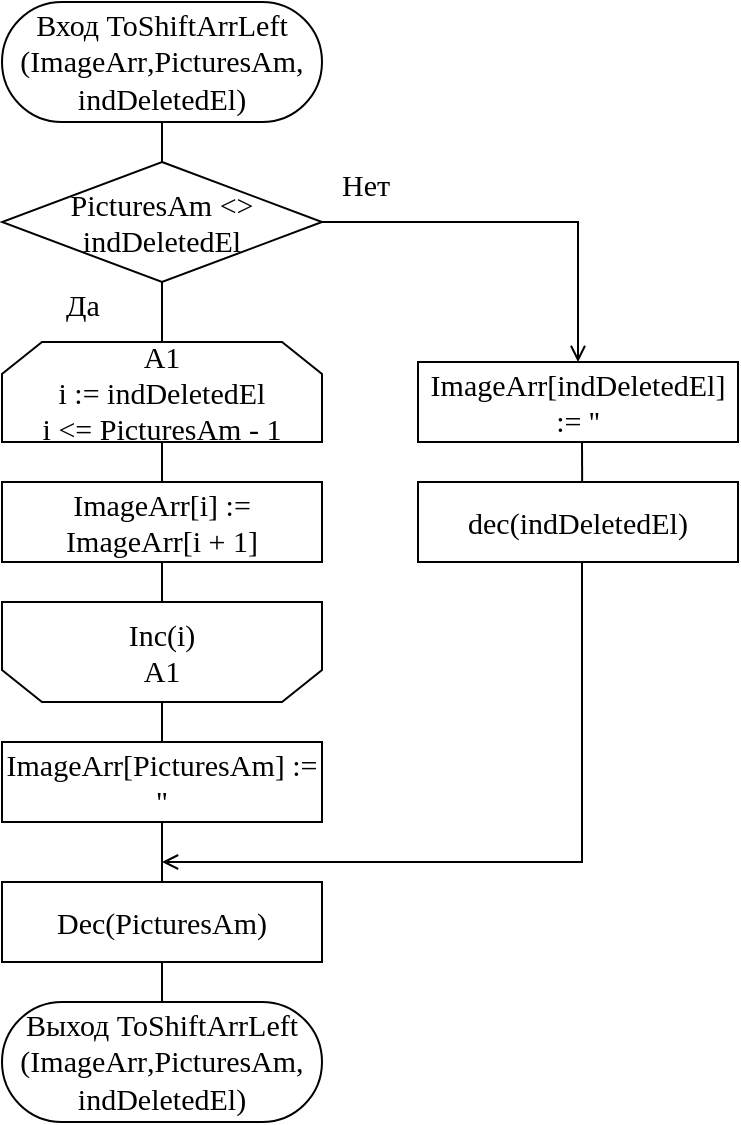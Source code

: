 <mxfile version="13.7.9" type="device"><diagram id="TdtZRTO1mB6R8ZcY0cUz" name="Страница 1"><mxGraphModel dx="621" dy="466" grid="1" gridSize="10" guides="1" tooltips="1" connect="1" arrows="1" fold="1" page="1" pageScale="1" pageWidth="827" pageHeight="1169" math="0" shadow="0"><root><mxCell id="0"/><mxCell id="1" parent="0"/><mxCell id="qY1tNpgRSPAJpAnOIBgI-1" value="Вход&amp;nbsp;&lt;span lang=&quot;EN-US&quot; style=&quot;font-size: 15px;&quot;&gt;ToShiftArrLeft&lt;br style=&quot;font-size: 15px;&quot;&gt;&lt;/span&gt;&lt;span style=&quot;font-size: 15px;&quot;&gt;(&lt;/span&gt;&lt;span lang=&quot;EN-US&quot; style=&quot;font-size: 15px;&quot;&gt;ImageArr&lt;/span&gt;&lt;span style=&quot;font-size: 15px;&quot;&gt;,&lt;/span&gt;&lt;span lang=&quot;EN-US&quot; style=&quot;font-size: 15px; line-height: 115%;&quot;&gt;PicturesAm,&lt;br style=&quot;font-size: 15px;&quot;&gt;indDeletedEl&lt;/span&gt;&lt;span style=&quot;font-size: 15px; line-height: 115%;&quot;&gt;)&lt;/span&gt;" style="rounded=1;whiteSpace=wrap;html=1;fontSize=15;arcSize=50;fontFamily=Times New Roman;" vertex="1" parent="1"><mxGeometry x="340" y="40" width="160" height="60" as="geometry"/></mxCell><mxCell id="qY1tNpgRSPAJpAnOIBgI-2" value="" style="endArrow=none;html=1;fontFamily=Times New Roman;fontSize=15;rounded=0;" edge="1" parent="1"><mxGeometry width="50" height="50" relative="1" as="geometry"><mxPoint x="420" y="120" as="sourcePoint"/><mxPoint x="420" y="100" as="targetPoint"/></mxGeometry></mxCell><mxCell id="qY1tNpgRSPAJpAnOIBgI-18" value="Выход&amp;nbsp;&lt;span lang=&quot;EN-US&quot; style=&quot;font-size: 15px;&quot;&gt;ToShiftArrLeft&lt;br style=&quot;font-size: 15px;&quot;&gt;&lt;/span&gt;&lt;span style=&quot;font-size: 15px;&quot;&gt;(&lt;/span&gt;&lt;span lang=&quot;EN-US&quot; style=&quot;font-size: 15px;&quot;&gt;ImageArr&lt;/span&gt;&lt;span style=&quot;font-size: 15px;&quot;&gt;,&lt;/span&gt;&lt;span lang=&quot;EN-US&quot; style=&quot;font-size: 15px; line-height: 115%;&quot;&gt;PicturesAm,&lt;br style=&quot;font-size: 15px;&quot;&gt;indDeletedEl&lt;/span&gt;&lt;span style=&quot;font-size: 15px; line-height: 115%;&quot;&gt;)&lt;/span&gt;" style="rounded=1;whiteSpace=wrap;html=1;fontSize=15;arcSize=50;fontFamily=Times New Roman;" vertex="1" parent="1"><mxGeometry x="340" y="540" width="160" height="60" as="geometry"/></mxCell><mxCell id="qY1tNpgRSPAJpAnOIBgI-20" value="PicturesAm &amp;lt;&amp;gt; indDeletedEl" style="rhombus;whiteSpace=wrap;html=1;fontSize=15;rounded=0;fontFamily=Times New Roman;" vertex="1" parent="1"><mxGeometry x="340" y="120" width="160" height="60" as="geometry"/></mxCell><mxCell id="qY1tNpgRSPAJpAnOIBgI-21" value="Да" style="text;html=1;resizable=0;points=[];autosize=1;align=left;verticalAlign=top;spacingTop=-4;fontFamily=Times New Roman;fontSize=15;" vertex="1" parent="1"><mxGeometry x="370" y="180" width="30" height="20" as="geometry"/></mxCell><mxCell id="qY1tNpgRSPAJpAnOIBgI-22" value="Нет" style="text;html=1;resizable=0;points=[];autosize=1;align=left;verticalAlign=top;spacingTop=-4;fontFamily=Times New Roman;fontSize=15;" vertex="1" parent="1"><mxGeometry x="508" y="120" width="40" height="20" as="geometry"/></mxCell><mxCell id="qY1tNpgRSPAJpAnOIBgI-23" value="ImageArr[i] := ImageArr[i + 1]" style="rounded=0;whiteSpace=wrap;html=1;fontSize=15;fontFamily=Times New Roman;" vertex="1" parent="1"><mxGeometry x="340" y="280" width="160" height="40" as="geometry"/></mxCell><mxCell id="qY1tNpgRSPAJpAnOIBgI-24" value="ImageArr[indDeletedEl] := ''" style="rounded=0;whiteSpace=wrap;html=1;fontSize=15;fontFamily=Times New Roman;" vertex="1" parent="1"><mxGeometry x="548" y="220" width="160" height="40" as="geometry"/></mxCell><mxCell id="qY1tNpgRSPAJpAnOIBgI-26" value="" style="endArrow=none;html=1;fontFamily=Times New Roman;fontSize=15;rounded=0;entryX=0.5;entryY=1;entryDx=0;entryDy=0;" edge="1" parent="1" target="qY1tNpgRSPAJpAnOIBgI-20"><mxGeometry width="50" height="50" relative="1" as="geometry"><mxPoint x="420" y="210" as="sourcePoint"/><mxPoint x="490" y="150" as="targetPoint"/></mxGeometry></mxCell><mxCell id="qY1tNpgRSPAJpAnOIBgI-27" value="" style="endArrow=open;html=1;fontSize=15;endFill=0;rounded=0;entryX=0.5;entryY=0;entryDx=0;entryDy=0;fontFamily=Times New Roman;" edge="1" parent="1" target="qY1tNpgRSPAJpAnOIBgI-24"><mxGeometry width="50" height="50" relative="1" as="geometry"><mxPoint x="500" y="150" as="sourcePoint"/><mxPoint x="580" y="120" as="targetPoint"/><Array as="points"><mxPoint x="628" y="150"/></Array></mxGeometry></mxCell><mxCell id="qY1tNpgRSPAJpAnOIBgI-28" value="dec(indDeletedEl)" style="rounded=0;whiteSpace=wrap;html=1;fontSize=15;fontFamily=Times New Roman;" vertex="1" parent="1"><mxGeometry x="548" y="280" width="160" height="40" as="geometry"/></mxCell><mxCell id="qY1tNpgRSPAJpAnOIBgI-30" value="" style="endArrow=none;html=1;fontFamily=Times New Roman;fontSize=15;rounded=0;exitX=0.513;exitY=0.003;exitDx=0;exitDy=0;exitPerimeter=0;" edge="1" parent="1" source="qY1tNpgRSPAJpAnOIBgI-28"><mxGeometry width="50" height="50" relative="1" as="geometry"><mxPoint x="560" y="330" as="sourcePoint"/><mxPoint x="630" y="260" as="targetPoint"/></mxGeometry></mxCell><mxCell id="qY1tNpgRSPAJpAnOIBgI-32" value="А1&lt;br style=&quot;font-size: 15px;&quot;&gt;i := indDeletedEl&lt;br style=&quot;font-size: 15px;&quot;&gt;i &amp;lt;=&amp;nbsp;PicturesAm - 1" style="shape=loopLimit;whiteSpace=wrap;html=1;fontSize=15;rounded=0;fontFamily=Times New Roman;" vertex="1" parent="1"><mxGeometry x="340" y="210" width="160" height="50" as="geometry"/></mxCell><mxCell id="qY1tNpgRSPAJpAnOIBgI-33" value="" style="endArrow=none;html=1;fontFamily=Times New Roman;fontSize=15;rounded=0;" edge="1" parent="1"><mxGeometry width="50" height="50" relative="1" as="geometry"><mxPoint x="420" y="280" as="sourcePoint"/><mxPoint x="420" y="260" as="targetPoint"/></mxGeometry></mxCell><mxCell id="qY1tNpgRSPAJpAnOIBgI-34" value="" style="endArrow=none;html=1;fontFamily=Times New Roman;fontSize=15;rounded=0;" edge="1" parent="1"><mxGeometry width="50" height="50" relative="1" as="geometry"><mxPoint x="420" y="340" as="sourcePoint"/><mxPoint x="420" y="320" as="targetPoint"/></mxGeometry></mxCell><mxCell id="qY1tNpgRSPAJpAnOIBgI-35" value="Inc(i)&lt;br style=&quot;font-size: 15px;&quot;&gt;A1" style="shape=loopLimit;whiteSpace=wrap;html=1;fontSize=15;flipV=1;rounded=0;fontFamily=Times New Roman;" vertex="1" parent="1"><mxGeometry x="340" y="340" width="160" height="50" as="geometry"/></mxCell><mxCell id="qY1tNpgRSPAJpAnOIBgI-36" value="" style="endArrow=none;html=1;fontFamily=Times New Roman;fontSize=15;rounded=0;" edge="1" parent="1"><mxGeometry width="50" height="50" relative="1" as="geometry"><mxPoint x="420" y="410" as="sourcePoint"/><mxPoint x="420" y="390" as="targetPoint"/></mxGeometry></mxCell><mxCell id="qY1tNpgRSPAJpAnOIBgI-37" value="ImageArr[PicturesAm] := ''" style="rounded=0;whiteSpace=wrap;html=1;fontSize=15;fontFamily=Times New Roman;" vertex="1" parent="1"><mxGeometry x="340" y="410" width="160" height="40" as="geometry"/></mxCell><mxCell id="qY1tNpgRSPAJpAnOIBgI-38" value="" style="endArrow=none;html=1;fontFamily=Times New Roman;fontSize=15;rounded=0;" edge="1" parent="1"><mxGeometry width="50" height="50" relative="1" as="geometry"><mxPoint x="420" y="480" as="sourcePoint"/><mxPoint x="420" y="450" as="targetPoint"/></mxGeometry></mxCell><mxCell id="qY1tNpgRSPAJpAnOIBgI-39" value="" style="endArrow=open;html=1;fontSize=15;endFill=0;rounded=0;fontFamily=Times New Roman;" edge="1" parent="1"><mxGeometry width="50" height="50" relative="1" as="geometry"><mxPoint x="630" y="320" as="sourcePoint"/><mxPoint x="420" y="470" as="targetPoint"/><Array as="points"><mxPoint x="630" y="470"/></Array></mxGeometry></mxCell><mxCell id="qY1tNpgRSPAJpAnOIBgI-40" value="Dec(PicturesAm)" style="rounded=0;whiteSpace=wrap;html=1;fontSize=15;fontFamily=Times New Roman;" vertex="1" parent="1"><mxGeometry x="340" y="480" width="160" height="40" as="geometry"/></mxCell><mxCell id="qY1tNpgRSPAJpAnOIBgI-41" value="" style="endArrow=none;html=1;fontFamily=Times New Roman;fontSize=15;rounded=0;" edge="1" parent="1"><mxGeometry width="50" height="50" relative="1" as="geometry"><mxPoint x="420" y="540" as="sourcePoint"/><mxPoint x="420" y="520" as="targetPoint"/></mxGeometry></mxCell></root></mxGraphModel></diagram></mxfile>